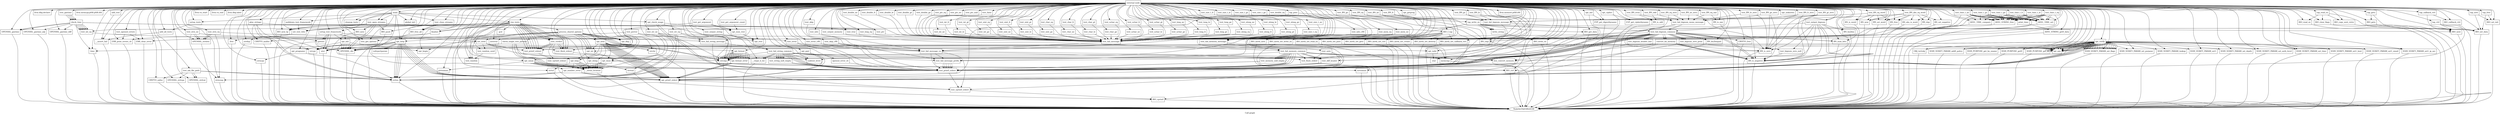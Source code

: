digraph "Call graph" {
	label="Call graph";

	Node0x55bf189ca3b0 [shape=record,label="{external node}"];
	Node0x55bf189ca3b0 -> Node0x55bf1875ae80;
	Node0x55bf189ca3b0 -> Node0x55bf1875afc0;
	Node0x55bf189ca3b0 -> Node0x55bf1875b030;
	Node0x55bf189ca3b0 -> Node0x55bf187b9570;
	Node0x55bf189ca3b0 -> Node0x55bf187b9610;
	Node0x55bf189ca3b0 -> Node0x55bf187b9970;
	Node0x55bf189ca3b0 -> Node0x55bf187b95a0;
	Node0x55bf189ca3b0 -> Node0x55bf187b97c0;
	Node0x55bf189ca3b0 -> Node0x55bf187b9a40;
	Node0x55bf189ca3b0 -> Node0x55bf187b9ab0;
	Node0x55bf189ca3b0 -> Node0x55bf1875af20;
	Node0x55bf189ca3b0 -> Node0x55bf18759890;
	Node0x55bf189ca3b0 -> Node0x55bf18759900;
	Node0x55bf189ca3b0 -> Node0x55bf18759970;
	Node0x55bf189ca3b0 -> Node0x55bf187599a0;
	Node0x55bf189ca3b0 -> Node0x55bf18759d50;
	Node0x55bf189ca3b0 -> Node0x55bf18759dc0;
	Node0x55bf189ca3b0 -> Node0x55bf18759e60;
	Node0x55bf189ca3b0 -> Node0x55bf18759f00;
	Node0x55bf189ca3b0 -> Node0x55bf18759fa0;
	Node0x55bf189ca3b0 -> Node0x55bf187335f0;
	Node0x55bf189ca3b0 -> Node0x55bf18733690;
	Node0x55bf189ca3b0 -> Node0x55bf18733730;
	Node0x55bf189ca3b0 -> Node0x55bf187337a0;
	Node0x55bf189ca3b0 -> Node0x55bf1877d7a0;
	Node0x55bf189ca3b0 -> Node0x55bf18733810;
	Node0x55bf189ca3b0 -> Node0x55bf1877d840;
	Node0x55bf189ca3b0 -> Node0x55bf1877d8b0;
	Node0x55bf189ca3b0 -> Node0x55bf1877d950;
	Node0x55bf189ca3b0 -> Node0x55bf1877da00;
	Node0x55bf189ca3b0 -> Node0x55bf1877db00;
	Node0x55bf189ca3b0 -> Node0x55bf1877db30;
	Node0x55bf189ca3b0 -> Node0x55bf1877dbe0;
	Node0x55bf189ca3b0 -> Node0x55bf1877dd60;
	Node0x55bf189ca3b0 -> Node0x55bf1877e670;
	Node0x55bf189ca3b0 -> Node0x55bf189cab60;
	Node0x55bf189ca3b0 -> Node0x55bf189cac70;
	Node0x55bf189ca3b0 -> Node0x55bf189cad80;
	Node0x55bf189ca3b0 -> Node0x55bf1877e7b0;
	Node0x55bf189ca3b0 -> Node0x55bf189cadb0;
	Node0x55bf189ca3b0 -> Node0x55bf18759bc0;
	Node0x55bf189ca3b0 -> Node0x55bf18733840;
	Node0x55bf189ca3b0 -> Node0x55bf1875a040;
	Node0x55bf189ca3b0 -> Node0x55bf18759ce0;
	Node0x55bf189ca3b0 -> Node0x55bf1877e710;
	Node0x55bf189ca3b0 -> Node0x55bf18759ac0;
	Node0x55bf189ca3b0 -> Node0x55bf189caf90;
	Node0x55bf189ca3b0 -> Node0x55bf189cafc0;
	Node0x55bf189ca3b0 -> Node0x55bf189cb160;
	Node0x55bf189ca3b0 -> Node0x55bf189cb240;
	Node0x55bf189ca3b0 -> Node0x55bf189cb270;
	Node0x55bf189ca3b0 -> Node0x55bf189cb2e0;
	Node0x55bf189ca3b0 -> Node0x55bf189cb390;
	Node0x55bf189ca3b0 -> Node0x55bf189cb430;
	Node0x55bf189ca3b0 -> Node0x55bf189cb5b0;
	Node0x55bf189ca3b0 -> Node0x55bf189cb5e0;
	Node0x55bf189ca3b0 -> Node0x55bf189cb750;
	Node0x55bf189ca3b0 -> Node0x55bf189cb780;
	Node0x55bf189ca3b0 -> Node0x55bf187b9750;
	Node0x55bf189ca3b0 -> Node0x55bf189cb950;
	Node0x55bf189ca3b0 -> Node0x55bf189cb9f0;
	Node0x55bf189ca3b0 -> Node0x55bf189cba90;
	Node0x55bf189ca3b0 -> Node0x55bf189cbb30;
	Node0x55bf189ca3b0 -> Node0x55bf189cbbd0;
	Node0x55bf189ca3b0 -> Node0x55bf189cbc70;
	Node0x55bf189ca3b0 -> Node0x55bf1877de30;
	Node0x55bf189ca3b0 -> Node0x55bf1877ded0;
	Node0x55bf189ca3b0 -> Node0x55bf1877df70;
	Node0x55bf189ca3b0 -> Node0x55bf1877e010;
	Node0x55bf189ca3b0 -> Node0x55bf1877e0b0;
	Node0x55bf189ca3b0 -> Node0x55bf1877e150;
	Node0x55bf189ca3b0 -> Node0x55bf1877e1f0;
	Node0x55bf189ca3b0 -> Node0x55bf1877e290;
	Node0x55bf189ca3b0 -> Node0x55bf1877e330;
	Node0x55bf189ca3b0 -> Node0x55bf1877e3d0;
	Node0x55bf189ca3b0 -> Node0x55bf1877e470;
	Node0x55bf189ca3b0 -> Node0x55bf1877e510;
	Node0x55bf189ca3b0 -> Node0x55bf189cbca0;
	Node0x55bf189ca3b0 -> Node0x55bf189cbd40;
	Node0x55bf189ca3b0 -> Node0x55bf189cbde0;
	Node0x55bf189ca3b0 -> Node0x55bf189cbe80;
	Node0x55bf189ca3b0 -> Node0x55bf189cbf20;
	Node0x55bf189ca3b0 -> Node0x55bf187b98a0;
	Node0x55bf189ca3b0 -> Node0x55bf189cbff0;
	Node0x55bf189ca3b0 -> Node0x55bf189cc090;
	Node0x55bf189ca3b0 -> Node0x55bf189cc130;
	Node0x55bf189ca3b0 -> Node0x55bf189cc1d0;
	Node0x55bf189ca3b0 -> Node0x55bf189cc270;
	Node0x55bf189ca3b0 -> Node0x55bf189cc310;
	Node0x55bf189ca3b0 -> Node0x55bf189cc3b0;
	Node0x55bf189ca3b0 -> Node0x55bf189cc450;
	Node0x55bf189ca3b0 -> Node0x55bf189cc4f0;
	Node0x55bf189ca3b0 -> Node0x55bf189cc590;
	Node0x55bf189ca3b0 -> Node0x55bf189cc630;
	Node0x55bf189ca3b0 -> Node0x55bf189cc6d0;
	Node0x55bf189ca3b0 -> Node0x55bf189cc770;
	Node0x55bf189ca3b0 -> Node0x55bf189cc810;
	Node0x55bf189ca3b0 -> Node0x55bf189cc8b0;
	Node0x55bf189ca3b0 -> Node0x55bf189cc910;
	Node0x55bf189ca3b0 -> Node0x55bf18799330;
	Node0x55bf189ca3b0 -> Node0x55bf187993d0;
	Node0x55bf189ca3b0 -> Node0x55bf18799470;
	Node0x55bf189ca3b0 -> Node0x55bf18799510;
	Node0x55bf189ca3b0 -> Node0x55bf187995b0;
	Node0x55bf189ca3b0 -> Node0x55bf18799650;
	Node0x55bf189ca3b0 -> Node0x55bf187996f0;
	Node0x55bf189ca3b0 -> Node0x55bf18799790;
	Node0x55bf189ca3b0 -> Node0x55bf18799830;
	Node0x55bf189ca3b0 -> Node0x55bf187998d0;
	Node0x55bf189ca3b0 -> Node0x55bf1877d8e0;
	Node0x55bf189ca3b0 -> Node0x55bf187b9830;
	Node0x55bf189ca3b0 -> Node0x55bf187999d0;
	Node0x55bf189ca3b0 -> Node0x55bf18799a70;
	Node0x55bf189ca3b0 -> Node0x55bf18799c30;
	Node0x55bf189ca3b0 -> Node0x55bf18799c60;
	Node0x55bf189ca3b0 -> Node0x55bf18799da0;
	Node0x55bf189ca3b0 -> Node0x55bf18799e40;
	Node0x55bf189ca3b0 -> Node0x55bf18799f70;
	Node0x55bf189ca3b0 -> Node0x55bf18799fa0;
	Node0x55bf189ca3b0 -> Node0x55bf1879a0e0;
	Node0x55bf189ca3b0 -> Node0x55bf1879a1f0;
	Node0x55bf189ca3b0 -> Node0x55bf1879a220;
	Node0x55bf189ca3b0 -> Node0x55bf1879a320;
	Node0x55bf189ca3b0 -> Node0x55bf1879a480;
	Node0x55bf189ca3b0 -> Node0x55bf1879a4f0;
	Node0x55bf189ca3b0 -> Node0x55bf1879a650;
	Node0x55bf189ca3b0 -> Node0x55bf1879a680;
	Node0x55bf189ca3b0 -> Node0x55bf1879a740;
	Node0x55bf189ca3b0 -> Node0x55bf1879a800;
	Node0x55bf189ca3b0 -> Node0x55bf187982b0;
	Node0x55bf189ca3b0 -> Node0x55bf18798430;
	Node0x55bf189ca3b0 -> Node0x55bf18798460;
	Node0x55bf189ca3b0 -> Node0x55bf187984d0;
	Node0x55bf189ca3b0 -> Node0x55bf18798620;
	Node0x55bf189ca3b0 -> Node0x55bf18798690;
	Node0x55bf189ca3b0 -> Node0x55bf187987e0;
	Node0x55bf189ca3b0 -> Node0x55bf18798850;
	Node0x55bf189ca3b0 -> Node0x55bf187989e0;
	Node0x55bf189ca3b0 -> Node0x55bf18798a80;
	Node0x55bf189ca3b0 -> Node0x55bf18798af0;
	Node0x55bf189ca3b0 -> Node0x55bf18798be0;
	Node0x55bf189ca3b0 -> Node0x55bf18798c10;
	Node0x55bf189ca3b0 -> Node0x55bf18798d10;
	Node0x55bf189ca3b0 -> Node0x55bf18798db0;
	Node0x55bf189ca3b0 -> Node0x55bf18798d40;
	Node0x55bf189ca3b0 -> Node0x55bf18798f40;
	Node0x55bf189ca3b0 -> Node0x55bf18799180;
	Node0x55bf189ca3b0 -> Node0x55bf187991f0;
	Node0x55bf189ca3b0 -> Node0x55bf18799220;
	Node0x55bf189ca3b0 -> Node0x55bf18799250;
	Node0x55bf189ca3b0 -> Node0x55bf1879ab20;
	Node0x55bf189ca3b0 -> Node0x55bf1879ab90;
	Node0x55bf189ca3b0 -> Node0x55bf1879abc0;
	Node0x55bf189ca3b0 -> Node0x55bf1879adf0;
	Node0x55bf189ca3b0 -> Node0x55bf1879aec0;
	Node0x55bf189ca3b0 -> Node0x55bf1879afc0;
	Node0x55bf189ca3b0 -> Node0x55bf1879aff0;
	Node0x55bf189ca3b0 -> Node0x55bf1879b170;
	Node0x55bf189ca3b0 -> Node0x55bf1879b2f0;
	Node0x55bf189ca3b0 -> Node0x55bf1879b470;
	Node0x55bf189ca3b0 -> Node0x55bf1879b5f0;
	Node0x55bf189ca3b0 -> Node0x55bf1879b7e0;
	Node0x55bf189ca3b0 -> Node0x55bf1879b850;
	Node0x55bf189ca3b0 -> Node0x55bf18759b30;
	Node0x55bf189ca3b0 -> Node0x55bf18733200;
	Node0x55bf189ca3b0 -> Node0x55bf1879b880;
	Node0x55bf189ca3b0 -> Node0x55bf1879ba50;
	Node0x55bf189ca3b0 -> Node0x55bf1879bac0;
	Node0x55bf189ca3b0 -> Node0x55bf1879bc00;
	Node0x55bf189ca3b0 -> Node0x55bf1879bca0;
	Node0x55bf189ca3b0 -> Node0x55bf1879bd10;
	Node0x55bf189ca3b0 -> Node0x55bf1879be00;
	Node0x55bf189ca3b0 -> Node0x55bf18733430;
	Node0x55bf189ca3b0 -> Node0x55bf1879be30;
	Node0x55bf189ca3b0 -> Node0x55bf1879bef0;
	Node0x55bf189ca3b0 -> Node0x55bf1879c0e0;
	Node0x55bf189ca3b0 -> Node0x55bf1879c190;
	Node0x55bf189ca3b0 -> Node0x55bf1879c1c0;
	Node0x55bf189ca3b0 -> Node0x55bf1874fdf0;
	Node0x55bf189ca3b0 -> Node0x55bf1874fe20;
	Node0x55bf189ca3b0 -> Node0x55bf18750010;
	Node0x55bf189ca3b0 -> Node0x55bf18750040;
	Node0x55bf189ca3b0 -> Node0x55bf18750230;
	Node0x55bf189ca3b0 -> Node0x55bf187333c0;
	Node0x55bf189ca3b0 -> Node0x55bf18750260;
	Node0x55bf189ca3b0 -> Node0x55bf18750420;
	Node0x55bf189ca3b0 -> Node0x55bf18750490;
	Node0x55bf189ca3b0 -> Node0x55bf18750500;
	Node0x55bf189ca3b0 -> Node0x55bf18750570;
	Node0x55bf189ca3b0 -> Node0x55bf187505e0;
	Node0x55bf189ca3b0 -> Node0x55bf18750a20;
	Node0x55bf189ca3b0 -> Node0x55bf18750a90;
	Node0x55bf189ca3b0 -> Node0x55bf18750b00;
	Node0x55bf189ca3b0 -> Node0x55bf18750b70;
	Node0x55bf189ca3b0 -> Node0x55bf18750be0;
	Node0x55bf189ca3b0 -> Node0x55bf18751460;
	Node0x55bf189ca3b0 -> Node0x55bf187514d0;
	Node0x55bf189ca3b0 -> Node0x55bf18751540;
	Node0x55bf189ca3b0 -> Node0x55bf187515b0;
	Node0x55bf189ca3b0 -> Node0x55bf187332a0;
	Node0x55bf189ca3b0 -> Node0x55bf18751920;
	Node0x55bf189ca3b0 -> Node0x55bf187518b0;
	Node0x55bf189ca3b0 -> Node0x55bf18751a00;
	Node0x55bf189ca3b0 -> Node0x55bf18733350;
	Node0x55bf189ca3b0 -> Node0x55bf18751ad0;
	Node0x55bf189ca3b0 -> Node0x55bf189cace0;
	Node0x55bf189ca3b0 -> Node0x55bf189cabd0;
	Node0x55bf189ca3b0 -> Node0x55bf18733230;
	Node0x55bf189ca3b0 -> Node0x55bf1877e6e0;
	Node0x55bf189ca3b0 -> Node0x55bf18751b30;
	Node0x55bf189ca3b0 -> Node0x55bf18751cc0;
	Node0x55bf189ca3b0 -> Node0x55bf18751d30;
	Node0x55bf189ca3b0 -> Node0x55bf189caaf0;
	Node0x55bf189ca3b0 -> Node0x55bf18751e30;
	Node0x55bf189ca3b0 -> Node0x55bf187334d0;
	Node0x55bf189ca3b0 -> Node0x55bf18751ed0;
	Node0x55bf189ca3b0 -> Node0x55bf189cae60;
	Node0x55bf189ca3b0 -> Node0x55bf18759c70;
	Node0x55bf189ca3b0 -> Node0x55bf18751fd0;
	Node0x55bf189ca3b0 -> Node0x55bf18733540;
	Node0x55bf189ca3b0 -> Node0x55bf187520d0;
	Node0x55bf189ca3b0 -> Node0x55bf18799aa0;
	Node0x55bf189ca3b0 -> Node0x55bf18752470;
	Node0x55bf189ca3b0 -> Node0x55bf18752970;
	Node0x55bf189ca3b0 -> Node0x55bf1879a3c0;
	Node0x55bf189ca3b0 -> Node0x55bf18752b00;
	Node0x55bf189ca3b0 -> Node0x55bf18752c70;
	Node0x55bf189ca3b0 -> Node0x55bf18753160;
	Node0x55bf189ca3b0 -> Node0x55bf1879a590;
	Node0x55bf189ca3b0 -> Node0x55bf187533b0;
	Node0x55bf189ca3b0 -> Node0x55bf18753420;
	Node0x55bf189ca3b0 -> Node0x55bf1879a180;
	Node0x55bf189ca3b0 -> Node0x55bf18753690;
	Node0x55bf189ca3b0 -> Node0x55bf1877e780;
	Node0x55bf189ca3b0 -> Node0x55bf18751c10;
	Node0x55bf189ca3b0 -> Node0x55bf18753830;
	Node0x55bf189ca3b0 -> Node0x55bf18753eb0;
	Node0x55bf189ca3b0 -> Node0x55bf187538d0;
	Node0x55bf189ca3b0 -> Node0x55bf18754110;
	Node0x55bf189ca3b0 -> Node0x55bf18753860;
	Node0x55bf189ca3b0 -> Node0x55bf18754300;
	Node0x55bf189ca3b0 -> Node0x55bf187539d0;
	Node0x55bf189ca3b0 -> Node0x55bf187543a0;
	Node0x55bf189ca3b0 -> Node0x55bf18753a40;
	Node0x55bf189ca3b0 -> Node0x55bf18754500;
	Node0x55bf189ca3b0 -> Node0x55bf18753ab0;
	Node0x55bf189ca3b0 -> Node0x55bf18754680;
	Node0x55bf189ca3b0 -> Node0x55bf18753b20;
	Node0x55bf189ca3b0 -> Node0x55bf18754790;
	Node0x55bf189ca3b0 -> Node0x55bf18753b90;
	Node0x55bf189ca3b0 -> Node0x55bf18754880;
	Node0x55bf189ca3b0 -> Node0x55bf18753c00;
	Node0x55bf189ca3b0 -> Node0x55bf18753f20;
	Node0x55bf189ca3b0 -> Node0x55bf18754920;
	Node0x55bf189ca3b0 -> Node0x55bf18753f50;
	Node0x55bf189ca3b0 -> Node0x55bf18754720;
	Node0x55bf189ca3b0 -> Node0x55bf18754440;
	Node0x55bf189ca3b0 -> Node0x55bf187541b0;
	Node0x55bf189ca3b0 -> Node0x55bf18754140;
	Node0x55bf189ca3b0 -> Node0x55bf18754260;
	Node0x55bf189ca3b0 -> Node0x55bf18753fc0;
	Node0x55bf189ca3b0 -> Node0x55bf18754b90;
	Node0x55bf1875afc0 [shape=record,label="{test_gmtime}"];
	Node0x55bf1875afc0 -> Node0x55bf1875aeb0;
	Node0x55bf1875afc0 -> Node0x55bf1875aeb0;
	Node0x55bf1875afc0 -> Node0x55bf1875aeb0;
	Node0x55bf1875afc0 -> Node0x55bf1875aeb0;
	Node0x55bf1875ae80 [shape=record,label="{setup_tests}"];
	Node0x55bf1875ae80 -> Node0x55bf1875af20;
	Node0x55bf1875b030 [shape=record,label="{llvm.dbg.declare}"];
	Node0x55bf1875aeb0 [shape=record,label="{check_time}"];
	Node0x55bf1875aeb0 -> Node0x55bf187b9570;
	Node0x55bf1875aeb0 -> Node0x55bf187b9610;
	Node0x55bf1875aeb0 -> Node0x55bf187b9610;
	Node0x55bf1875aeb0 -> Node0x55bf187b95a0;
	Node0x55bf1875aeb0 -> Node0x55bf187b9750;
	Node0x55bf1875aeb0 -> Node0x55bf187b9750;
	Node0x55bf1875aeb0 -> Node0x55bf187b9750;
	Node0x55bf1875aeb0 -> Node0x55bf187b9750;
	Node0x55bf1875aeb0 -> Node0x55bf187b9750;
	Node0x55bf1875aeb0 -> Node0x55bf187b9750;
	Node0x55bf1875aeb0 -> Node0x55bf187b97c0;
	Node0x55bf1875aeb0 -> Node0x55bf187b9830;
	Node0x55bf1875aeb0 -> Node0x55bf187b98a0;
	Node0x55bf1875a0f0 [shape=record,label="{test_verdict}"];
	Node0x55bf1875a0f0 -> Node0x55bf18759c70;
	Node0x55bf1875a0f0 -> Node0x55bf18733540;
	Node0x55bf1875a0f0 -> Node0x55bf18759bc0;
	Node0x55bf1875a0f0 -> Node0x55bf187334d0;
	Node0x55bf1875a0f0 -> Node0x55bf18759bc0;
	Node0x55bf1875a0f0 -> Node0x55bf18759bc0;
	Node0x55bf1875a0f0 -> Node0x55bf18759c70;
	Node0x55bf18732d10 [shape=record,label="{finalize}"];
	Node0x55bf18732d10 -> Node0x55bf187335f0;
	Node0x55bf18732d10 -> Node0x55bf18733690;
	Node0x55bf18733190 [shape=record,label="{gcd}"];
	Node0x55bf187335f0 [shape=record,label="{ERR_clear_error}"];
	Node0x55bf187335f0 -> Node0x55bf189c8330;
	Node0x55bf18733690 [shape=record,label="{ERR_print_errors_cb}"];
	Node0x55bf18733690 -> Node0x55bf189c8330;
	Node0x55bf18733730 [shape=record,label="{llvm.va_start}"];
	Node0x55bf187337a0 [shape=record,label="{llvm.va_end}"];
	Node0x55bf187334a0 [shape=record,label="{check_single_test_params}"];
	Node0x55bf187334a0 -> Node0x55bf18733810;
	Node0x55bf187334a0 -> Node0x55bf187599a0;
	Node0x55bf187334a0 -> Node0x55bf18733840;
	Node0x55bf187334a0 -> Node0x55bf18733840;
	Node0x55bf187334a0 -> Node0x55bf18733840;
	Node0x55bf1879a220 [shape=record,label="{test_BN_eq}"];
	Node0x55bf1879a220 -> Node0x55bf1879a320;
	Node0x55bf1879a220 -> Node0x55bf1879a3c0;
	Node0x55bf1879a320 [shape=record,label="{BN_cmp}"];
	Node0x55bf1879a320 -> Node0x55bf189c8330;
	Node0x55bf1879a480 [shape=record,label="{test_BN_eq_zero}"];
	Node0x55bf1879a480 -> Node0x55bf1879a4f0;
	Node0x55bf1879a480 -> Node0x55bf1879a590;
	Node0x55bf1879a4f0 [shape=record,label="{BN_is_zero}"];
	Node0x55bf1879a4f0 -> Node0x55bf189c8330;
	Node0x55bf1879a650 [shape=record,label="{test_BN_ne}"];
	Node0x55bf1879a650 -> Node0x55bf1879a320;
	Node0x55bf1879a650 -> Node0x55bf1879a3c0;
	Node0x55bf1879a680 [shape=record,label="{test_BN_ne_zero}"];
	Node0x55bf1879a680 -> Node0x55bf1879a4f0;
	Node0x55bf1879a680 -> Node0x55bf1879a590;
	Node0x55bf1879a740 [shape=record,label="{test_BN_gt}"];
	Node0x55bf1879a740 -> Node0x55bf1879a320;
	Node0x55bf1879a740 -> Node0x55bf1879a3c0;
	Node0x55bf1879a800 [shape=record,label="{test_BN_gt_zero}"];
	Node0x55bf1879a800 -> Node0x55bf187982b0;
	Node0x55bf1879a800 -> Node0x55bf1879a4f0;
	Node0x55bf1879a800 -> Node0x55bf1879a590;
	Node0x55bf187982b0 [shape=record,label="{BN_is_negative}"];
	Node0x55bf187982b0 -> Node0x55bf189c8330;
	Node0x55bf187543a0 [shape=record,label="{tap_gets}"];
	Node0x55bf187543a0 -> Node0x55bf18753f20;
	Node0x55bf187543a0 -> Node0x55bf18754440;
	Node0x55bf18753a40 [shape=record,label="{BIO_meth_set_gets}"];
	Node0x55bf18753a40 -> Node0x55bf189c8330;
	Node0x55bf18754500 [shape=record,label="{tap_ctrl}"];
	Node0x55bf18754500 -> Node0x55bf18753f20;
	Node0x55bf18754500 -> Node0x55bf18753f50;
	Node0x55bf18754500 -> Node0x55bf18751fd0;
	Node0x55bf18753ab0 [shape=record,label="{BIO_meth_set_ctrl}"];
	Node0x55bf18753ab0 -> Node0x55bf189c8330;
	Node0x55bf18754680 [shape=record,label="{tap_new}"];
	Node0x55bf18754680 -> Node0x55bf18753f50;
	Node0x55bf18754680 -> Node0x55bf18754720;
	Node0x55bf18753b20 [shape=record,label="{BIO_meth_set_create}"];
	Node0x55bf18753b20 -> Node0x55bf189c8330;
	Node0x55bf18754790 [shape=record,label="{tap_free}"];
	Node0x55bf18754790 -> Node0x55bf18753f50;
	Node0x55bf18754790 -> Node0x55bf18754720;
	Node0x55bf18753b90 [shape=record,label="{BIO_meth_set_destroy}"];
	Node0x55bf18753b90 -> Node0x55bf189c8330;
	Node0x55bf18754880 [shape=record,label="{tap_callback_ctrl}"];
	Node0x55bf18754880 -> Node0x55bf18753f20;
	Node0x55bf18754880 -> Node0x55bf18754920;
	Node0x55bf18753c00 [shape=record,label="{BIO_meth_set_callback_ctrl}"];
	Node0x55bf18753c00 -> Node0x55bf189c8330;
	Node0x55bf18753f20 [shape=record,label="{BIO_next}"];
	Node0x55bf18753f20 -> Node0x55bf189c8330;
	Node0x55bf18754920 [shape=record,label="{BIO_callback_ctrl}"];
	Node0x55bf18754920 -> Node0x55bf189c8330;
	Node0x55bf18753f50 [shape=record,label="{BIO_set_data}"];
	Node0x55bf18753f50 -> Node0x55bf189c8330;
	Node0x55bf18754720 [shape=record,label="{BIO_set_init}"];
	Node0x55bf18754720 -> Node0x55bf189c8330;
	Node0x55bf18754440 [shape=record,label="{BIO_gets}"];
	Node0x55bf18754440 -> Node0x55bf189c8330;
	Node0x55bf187541b0 [shape=record,label="{BIO_read_ex}"];
	Node0x55bf187541b0 -> Node0x55bf189c8330;
	Node0x55bf18754140 [shape=record,label="{BIO_clear_flags}"];
	Node0x55bf18754140 -> Node0x55bf189c8330;
	Node0x55bf187b9570 [shape=record,label="{time}"];
	Node0x55bf187b9570 -> Node0x55bf189c8330;
	Node0x55bf187b9610 [shape=record,label="{OPENSSL_gmtime}"];
	Node0x55bf187b9610 -> Node0x55bf189c8330;
	Node0x55bf187b9970 [shape=record,label="{llvm.memcpy.p0i8.p0i8.i64}"];
	Node0x55bf187b95a0 [shape=record,label="{OPENSSL_gmtime_adj}"];
	Node0x55bf187b95a0 -> Node0x55bf189c8330;
	Node0x55bf187b97c0 [shape=record,label="{OPENSSL_gmtime_diff}"];
	Node0x55bf187b97c0 -> Node0x55bf189c8330;
	Node0x55bf187b9a40 [shape=record,label="{add_test}"];
	Node0x55bf187b9a40 -> Node0x55bf187b9ab0;
	Node0x55bf187b9ab0 [shape=record,label="{__assert_fail}"];
	Node0x55bf187b9ab0 -> Node0x55bf189c8330;
	Node0x55bf1875af20 [shape=record,label="{add_all_tests}"];
	Node0x55bf1875af20 -> Node0x55bf187b9ab0;
	Node0x55bf18759890 [shape=record,label="{subtest_level}"];
	Node0x55bf18759900 [shape=record,label="{setup_test_framework}"];
	Node0x55bf18759900 -> Node0x55bf18759970;
	Node0x55bf18759900 -> Node0x55bf18759970;
	Node0x55bf18759900 -> Node0x55bf187599a0;
	Node0x55bf18759900 -> Node0x55bf187599a0;
	Node0x55bf18759900 -> Node0x55bf18759a50;
	Node0x55bf18759900 -> Node0x55bf18759ac0;
	Node0x55bf18759900 -> Node0x55bf18759b30;
	Node0x55bf18759970 [shape=record,label="{getenv}"];
	Node0x55bf18759970 -> Node0x55bf189c8330;
	Node0x55bf187599a0 [shape=record,label="{atoi}"];
	Node0x55bf187599a0 -> Node0x55bf189c8330;
	Node0x55bf18759a50 [shape=record,label="{set_seed}"];
	Node0x55bf18759a50 -> Node0x55bf187b9570;
	Node0x55bf18759a50 -> Node0x55bf18759890;
	Node0x55bf18759a50 -> Node0x55bf18759bc0;
	Node0x55bf18759a50 -> Node0x55bf18759c70;
	Node0x55bf18759a50 -> Node0x55bf18759ce0;
	Node0x55bf18759d50 [shape=record,label="{pulldown_test_framework}"];
	Node0x55bf18759d50 -> Node0x55bf18759dc0;
	Node0x55bf1877d8b0 [shape=record,label="{strlen}"];
	Node0x55bf1877d8b0 -> Node0x55bf189c8330;
	Node0x55bf18759dc0 [shape=record,label="{set_test_title}"];
	Node0x55bf18759dc0 -> Node0x55bf18759e60;
	Node0x55bf18759dc0 -> Node0x55bf18759f00;
	Node0x55bf18759e60 [shape=record,label="{free}"];
	Node0x55bf18759e60 -> Node0x55bf189c8330;
	Node0x55bf18759f00 [shape=record,label="{strdup}"];
	Node0x55bf18759f00 -> Node0x55bf189c8330;
	Node0x55bf18759fa0 [shape=record,label="{run_tests}"];
	Node0x55bf18759fa0 -> Node0x55bf1875a010;
	Node0x55bf18759fa0 -> Node0x55bf18759bc0;
	Node0x55bf18759fa0 -> Node0x55bf18759bc0;
	Node0x55bf18759fa0 -> Node0x55bf18759bc0;
	Node0x55bf18759fa0 -> Node0x55bf18759c70;
	Node0x55bf18759fa0 -> Node0x55bf1875a040;
	Node0x55bf18759fa0 -> Node0x55bf18759bc0;
	Node0x55bf18759fa0 -> Node0x55bf18759bc0;
	Node0x55bf18759fa0 -> Node0x55bf18759c70;
	Node0x55bf18759fa0 -> Node0x55bf18759dc0;
	Node0x55bf18759fa0 -> Node0x55bf189c8330;
	Node0x55bf18759fa0 -> Node0x55bf1875a0f0;
	Node0x55bf18759fa0 -> Node0x55bf18732d10;
	Node0x55bf18759fa0 -> Node0x55bf18759bc0;
	Node0x55bf18759fa0 -> Node0x55bf18759bc0;
	Node0x55bf18759fa0 -> Node0x55bf18759c70;
	Node0x55bf18759fa0 -> Node0x55bf1875a040;
	Node0x55bf18759fa0 -> Node0x55bf18733190;
	Node0x55bf18759fa0 -> Node0x55bf18759dc0;
	Node0x55bf18759fa0 -> Node0x55bf189c8330;
	Node0x55bf18759fa0 -> Node0x55bf18732d10;
	Node0x55bf18759fa0 -> Node0x55bf1875a0f0;
	Node0x55bf18759fa0 -> Node0x55bf1875a0f0;
	Node0x55bf18759fa0 -> Node0x55bf1875a0f0;
	Node0x55bf1875a010 [shape=record,label="{process_shared_options}"];
	Node0x55bf1875a010 -> Node0x55bf18733200;
	Node0x55bf1875a010 -> Node0x55bf187332a0;
	Node0x55bf1875a010 -> Node0x55bf18759ac0;
	Node0x55bf1875a010 -> Node0x55bf18733230;
	Node0x55bf1875a010 -> Node0x55bf18733350;
	Node0x55bf1875a010 -> Node0x55bf187333c0;
	Node0x55bf1875a010 -> Node0x55bf18733350;
	Node0x55bf1875a010 -> Node0x55bf187333c0;
	Node0x55bf1875a010 -> Node0x55bf18733430;
	Node0x55bf1875a010 -> Node0x55bf187333c0;
	Node0x55bf1875a010 -> Node0x55bf18733430;
	Node0x55bf1875a010 -> Node0x55bf187333c0;
	Node0x55bf1875a010 -> Node0x55bf18733430;
	Node0x55bf1875a010 -> Node0x55bf18759a50;
	Node0x55bf1875a010 -> Node0x55bf187334a0;
	Node0x55bf187999d0 [shape=record,label="{test_false}"];
	Node0x55bf187999d0 -> Node0x55bf189cb7f0;
	Node0x55bf18799a70 [shape=record,label="{test_str_eq}"];
	Node0x55bf18799a70 -> Node0x55bf18733810;
	Node0x55bf18799a70 -> Node0x55bf1877d8b0;
	Node0x55bf18799a70 -> Node0x55bf1877d8b0;
	Node0x55bf18799a70 -> Node0x55bf18799aa0;
	Node0x55bf18798430 [shape=record,label="{test_BN_ge}"];
	Node0x55bf18798430 -> Node0x55bf1879a320;
	Node0x55bf18798430 -> Node0x55bf1879a3c0;
	Node0x55bf18798460 [shape=record,label="{test_BN_ge_zero}"];
	Node0x55bf18798460 -> Node0x55bf187982b0;
	Node0x55bf18798460 -> Node0x55bf1879a4f0;
	Node0x55bf18798460 -> Node0x55bf1879a590;
	Node0x55bf187984d0 [shape=record,label="{test_BN_lt}"];
	Node0x55bf187984d0 -> Node0x55bf1879a320;
	Node0x55bf187984d0 -> Node0x55bf1879a3c0;
	Node0x55bf18798620 [shape=record,label="{test_BN_lt_zero}"];
	Node0x55bf18798620 -> Node0x55bf187982b0;
	Node0x55bf18798620 -> Node0x55bf1879a4f0;
	Node0x55bf18798620 -> Node0x55bf1879a590;
	Node0x55bf18798690 [shape=record,label="{test_BN_le}"];
	Node0x55bf18798690 -> Node0x55bf1879a320;
	Node0x55bf18798690 -> Node0x55bf1879a3c0;
	Node0x55bf187987e0 [shape=record,label="{test_BN_le_zero}"];
	Node0x55bf187987e0 -> Node0x55bf187982b0;
	Node0x55bf187987e0 -> Node0x55bf1879a4f0;
	Node0x55bf187987e0 -> Node0x55bf1879a590;
	Node0x55bf18798850 [shape=record,label="{test_BN_eq_one}"];
	Node0x55bf18798850 -> Node0x55bf187989e0;
	Node0x55bf18798850 -> Node0x55bf1879a590;
	Node0x55bf187989e0 [shape=record,label="{BN_is_one}"];
	Node0x55bf187989e0 -> Node0x55bf189c8330;
	Node0x55bf18798a80 [shape=record,label="{test_BN_odd}"];
	Node0x55bf18798a80 -> Node0x55bf18798af0;
	Node0x55bf18798a80 -> Node0x55bf1879a590;
	Node0x55bf18798af0 [shape=record,label="{BN_is_odd}"];
	Node0x55bf18798af0 -> Node0x55bf189c8330;
	Node0x55bf18798be0 [shape=record,label="{test_BN_even}"];
	Node0x55bf18798be0 -> Node0x55bf18798af0;
	Node0x55bf18798be0 -> Node0x55bf1879a590;
	Node0x55bf18798c10 [shape=record,label="{test_BN_eq_word}"];
	Node0x55bf18798c10 -> Node0x55bf18798d10;
	Node0x55bf18798c10 -> Node0x55bf18798db0;
	Node0x55bf18798c10 -> Node0x55bf18798d40;
	Node0x55bf18798c10 -> Node0x55bf1879a3c0;
	Node0x55bf18798c10 -> Node0x55bf18798f40;
	Node0x55bf18798d10 [shape=record,label="{BN_is_word}"];
	Node0x55bf18798d10 -> Node0x55bf189c8330;
	Node0x55bf18798db0 [shape=record,label="{BN_new}"];
	Node0x55bf18798db0 -> Node0x55bf189c8330;
	Node0x55bf18798d40 [shape=record,label="{BN_set_word}"];
	Node0x55bf18798d40 -> Node0x55bf189c8330;
	Node0x55bf1879a590 [shape=record,label="{test_fail_bignum_mono_message}"];
	Node0x55bf1879a590 -> Node0x55bf18752a10;
	Node0x55bf1879a590 -> Node0x55bf18733840;
	Node0x55bf187533b0 [shape=record,label="{test_output_bignum}"];
	Node0x55bf187533b0 -> Node0x55bf1879a4f0;
	Node0x55bf187533b0 -> Node0x55bf18753230;
	Node0x55bf187533b0 -> Node0x55bf18733840;
	Node0x55bf187533b0 -> Node0x55bf18752b00;
	Node0x55bf187533b0 -> Node0x55bf18753420;
	Node0x55bf187533b0 -> Node0x55bf18753300;
	Node0x55bf187533b0 -> Node0x55bf187982b0;
	Node0x55bf187533b0 -> Node0x55bf18733840;
	Node0x55bf187533b0 -> Node0x55bf18752a10;
	Node0x55bf18753420 [shape=record,label="{BN_bn2bin}"];
	Node0x55bf18753420 -> Node0x55bf189c8330;
	Node0x55bf1879a180 [shape=record,label="{test_fail_memory_message}"];
	Node0x55bf1879a180 -> Node0x55bf18753660;
	Node0x55bf1879a180 -> Node0x55bf18733840;
	Node0x55bf18753660 [shape=record,label="{test_fail_memory_common}"];
	Node0x55bf18753660 -> Node0x55bf189caf90;
	Node0x55bf18753660 -> Node0x55bf18753700;
	Node0x55bf18753660 -> Node0x55bf187522f0;
	Node0x55bf18753660 -> Node0x55bf18753700;
	Node0x55bf18753660 -> Node0x55bf18753700;
	Node0x55bf18753660 -> Node0x55bf1879a0e0;
	Node0x55bf18753660 -> Node0x55bf187522f0;
	Node0x55bf18753660 -> Node0x55bf18753300;
	Node0x55bf18753660 -> Node0x55bf18753300;
	Node0x55bf18753660 -> Node0x55bf18733840;
	Node0x55bf18753660 -> Node0x55bf18753700;
	Node0x55bf18753660 -> Node0x55bf18733840;
	Node0x55bf18753660 -> Node0x55bf18753700;
	Node0x55bf18753660 -> Node0x55bf18733840;
	Node0x55bf18753660 -> Node0x55bf18733840;
	Node0x55bf18753660 -> Node0x55bf18733540;
	Node0x55bf18753700 [shape=record,label="{test_memory_null_empty}"];
	Node0x55bf18753700 -> Node0x55bf18733840;
	Node0x55bf18753700 -> Node0x55bf18733840;
	Node0x55bf18753690 [shape=record,label="{test_output_memory}"];
	Node0x55bf18753690 -> Node0x55bf18753660;
	Node0x55bf1877e780 [shape=record,label="{global_init}"];
	Node0x55bf18751c10 [shape=record,label="{BIO_f_tap}"];
	Node0x55bf18751c10 -> Node0x55bf18753830;
	Node0x55bf18751c10 -> Node0x55bf187538d0;
	Node0x55bf18751c10 -> Node0x55bf18753860;
	Node0x55bf18751c10 -> Node0x55bf187539d0;
	Node0x55bf18751c10 -> Node0x55bf18753a40;
	Node0x55bf18751c10 -> Node0x55bf18753ab0;
	Node0x55bf18751c10 -> Node0x55bf18753b20;
	Node0x55bf18751c10 -> Node0x55bf18753b90;
	Node0x55bf18751c10 -> Node0x55bf18753c00;
	Node0x55bf18753830 [shape=record,label="{BIO_meth_new}"];
	Node0x55bf18753830 -> Node0x55bf189c8330;
	Node0x55bf18753eb0 [shape=record,label="{tap_write_ex}"];
	Node0x55bf18753eb0 -> Node0x55bf18753f20;
	Node0x55bf18753eb0 -> Node0x55bf18753fc0;
	Node0x55bf18753eb0 -> Node0x55bf18753f50;
	Node0x55bf18753eb0 -> Node0x55bf18759890;
	Node0x55bf18753eb0 -> Node0x55bf18754070;
	Node0x55bf18753eb0 -> Node0x55bf18754070;
	Node0x55bf18753eb0 -> Node0x55bf18754070;
	Node0x55bf18753eb0 -> Node0x55bf18753f50;
	Node0x55bf187538d0 [shape=record,label="{BIO_meth_set_write_ex}"];
	Node0x55bf187538d0 -> Node0x55bf189c8330;
	Node0x55bf18754110 [shape=record,label="{tap_read_ex}"];
	Node0x55bf18754110 -> Node0x55bf18753f20;
	Node0x55bf18754110 -> Node0x55bf187541b0;
	Node0x55bf18754110 -> Node0x55bf18754140;
	Node0x55bf18754110 -> Node0x55bf18754260;
	Node0x55bf18753860 [shape=record,label="{BIO_meth_set_read_ex}"];
	Node0x55bf18753860 -> Node0x55bf189c8330;
	Node0x55bf18754300 [shape=record,label="{tap_puts}"];
	Node0x55bf18754300 -> Node0x55bf1877d8b0;
	Node0x55bf18754300 -> Node0x55bf18753eb0;
	Node0x55bf187539d0 [shape=record,label="{BIO_meth_set_puts}"];
	Node0x55bf187539d0 -> Node0x55bf189c8330;
	Node0x55bf1877d7a0 [shape=record,label="{llvm.dbg.label}"];
	Node0x55bf18733810 [shape=record,label="{strcmp}"];
	Node0x55bf18733810 -> Node0x55bf189c8330;
	Node0x55bf1877d840 [shape=record,label="{glue_strings}"];
	Node0x55bf1877d840 -> Node0x55bf1877d8b0;
	Node0x55bf1877d840 -> Node0x55bf1877d950;
	Node0x55bf1877d840 -> Node0x55bf1877d8e0;
	Node0x55bf1877d840 -> Node0x55bf1877da00;
	Node0x55bf1877d840 -> Node0x55bf1877d8b0;
	Node0x55bf1877d950 [shape=record,label="{CRYPTO_malloc}"];
	Node0x55bf1877d950 -> Node0x55bf189c8330;
	Node0x55bf1877da00 [shape=record,label="{strcpy}"];
	Node0x55bf1877da00 -> Node0x55bf189c8330;
	Node0x55bf1877db00 [shape=record,label="{test_mk_file_path}"];
	Node0x55bf1877db00 -> Node0x55bf1877d8b0;
	Node0x55bf1877db00 -> Node0x55bf1877d8b0;
	Node0x55bf1877db00 -> Node0x55bf1877d8b0;
	Node0x55bf1877db00 -> Node0x55bf1877db30;
	Node0x55bf1877db00 -> Node0x55bf1877dbe0;
	Node0x55bf1877db00 -> Node0x55bf1877dd60;
	Node0x55bf1877db00 -> Node0x55bf1877dd60;
	Node0x55bf1877db30 [shape=record,label="{CRYPTO_zalloc}"];
	Node0x55bf1877db30 -> Node0x55bf189c8330;
	Node0x55bf1877dbe0 [shape=record,label="{OPENSSL_strlcpy}"];
	Node0x55bf1877dbe0 -> Node0x55bf189c8330;
	Node0x55bf1877dd60 [shape=record,label="{OPENSSL_strlcat}"];
	Node0x55bf1877dd60 -> Node0x55bf189c8330;
	Node0x55bf1877e670 [shape=record,label="{main}"];
	Node0x55bf1877e670 -> Node0x55bf1877e6e0;
	Node0x55bf1877e670 -> Node0x55bf1877e780;
	Node0x55bf1877e670 -> Node0x55bf18733840;
	Node0x55bf1877e670 -> Node0x55bf18759900;
	Node0x55bf1877e670 -> Node0x55bf1875ae80;
	Node0x55bf1877e670 -> Node0x55bf18759fa0;
	Node0x55bf1877e670 -> Node0x55bf1877e710;
	Node0x55bf1877e670 -> Node0x55bf1877e7b0;
	Node0x55bf1877e670 -> Node0x55bf18759ac0;
	Node0x55bf1877e670 -> Node0x55bf18733230;
	Node0x55bf1877e670 -> Node0x55bf18759d50;
	Node0x55bf1877e670 -> Node0x55bf189caaf0;
	Node0x55bf189cab60 [shape=record,label="{test_get_argument_count}"];
	Node0x55bf189cab60 -> Node0x55bf189cabd0;
	Node0x55bf189cac70 [shape=record,label="{test_get_argument}"];
	Node0x55bf189cac70 -> Node0x55bf189cace0;
	Node0x55bf189cac70 -> Node0x55bf189cad80;
	Node0x55bf189cac70 -> Node0x55bf189cabd0;
	Node0x55bf189cad80 [shape=record,label="{OPENSSL_die}"];
	Node0x55bf189cad80 -> Node0x55bf189c8330;
	Node0x55bf1877e7b0 [shape=record,label="{opt_check_usage}"];
	Node0x55bf1877e7b0 -> Node0x55bf189cace0;
	Node0x55bf1877e7b0 -> Node0x55bf189cabd0;
	Node0x55bf1877e7b0 -> Node0x55bf18733840;
	Node0x55bf1877e7b0 -> Node0x55bf18733840;
	Node0x55bf189cadb0 [shape=record,label="{opt_printf_stderr}"];
	Node0x55bf189cadb0 -> Node0x55bf189cae60;
	Node0x55bf18759bc0 [shape=record,label="{test_printf_stdout}"];
	Node0x55bf18759bc0 -> Node0x55bf187334d0;
	Node0x55bf189cc270 [shape=record,label="{test_long_ge}"];
	Node0x55bf189cc270 -> Node0x55bf189cb7f0;
	Node0x55bf189cc310 [shape=record,label="{test_ulong_eq}"];
	Node0x55bf189cc310 -> Node0x55bf189cb7f0;
	Node0x55bf189cc3b0 [shape=record,label="{test_ulong_ne}"];
	Node0x55bf189cc3b0 -> Node0x55bf189cb7f0;
	Node0x55bf189cc450 [shape=record,label="{test_ulong_lt}"];
	Node0x55bf189cc450 -> Node0x55bf189cb7f0;
	Node0x55bf189cc4f0 [shape=record,label="{test_ulong_le}"];
	Node0x55bf189cc4f0 -> Node0x55bf189cb7f0;
	Node0x55bf189cc590 [shape=record,label="{test_ulong_gt}"];
	Node0x55bf189cc590 -> Node0x55bf189cb7f0;
	Node0x55bf189cc630 [shape=record,label="{test_ulong_ge}"];
	Node0x55bf189cc630 -> Node0x55bf189cb7f0;
	Node0x55bf189cc6d0 [shape=record,label="{test_size_t_eq}"];
	Node0x55bf189cc6d0 -> Node0x55bf189cb7f0;
	Node0x55bf18733840 [shape=record,label="{test_printf_stderr}"];
	Node0x55bf18733840 -> Node0x55bf189cae60;
	Node0x55bf1875a040 [shape=record,label="{test_random}"];
	Node0x55bf18759ce0 [shape=record,label="{test_random_seed}"];
	Node0x55bf18759ce0 -> Node0x55bf1875a040;
	Node0x55bf1877e710 [shape=record,label="{cleanup_tests}"];
	Node0x55bf18759ac0 [shape=record,label="{test_get_options}"];
	Node0x55bf189caf90 [shape=record,label="{test_fail_message_prefix}"];
	Node0x55bf189caf90 -> Node0x55bf18733840;
	Node0x55bf189caf90 -> Node0x55bf18733840;
	Node0x55bf189caf90 -> Node0x55bf18733840;
	Node0x55bf189caf90 -> Node0x55bf18733840;
	Node0x55bf189caf90 -> Node0x55bf18733840;
	Node0x55bf189caf90 -> Node0x55bf18733840;
	Node0x55bf189cafc0 [shape=record,label="{test_info_c90}"];
	Node0x55bf189cafc0 -> Node0x55bf189cb100;
	Node0x55bf189cb100 [shape=record,label="{test_fail_message_va}"];
	Node0x55bf189cb100 -> Node0x55bf189caf90;
	Node0x55bf189cb100 -> Node0x55bf189cae60;
	Node0x55bf189cb100 -> Node0x55bf18733840;
	Node0x55bf189cb100 -> Node0x55bf18733540;
	Node0x55bf189cb160 [shape=record,label="{test_info}"];
	Node0x55bf189cb160 -> Node0x55bf189cb100;
	Node0x55bf189cb240 [shape=record,label="{test_error_c90}"];
	Node0x55bf189cb240 -> Node0x55bf189cb100;
	Node0x55bf189cb240 -> Node0x55bf18733840;
	Node0x55bf189cb270 [shape=record,label="{test_error}"];
	Node0x55bf189cb270 -> Node0x55bf189cb100;
	Node0x55bf189cb270 -> Node0x55bf18733840;
	Node0x55bf189cb2e0 [shape=record,label="{test_perror}"];
	Node0x55bf189cb2e0 -> Node0x55bf189cb390;
	Node0x55bf189cb2e0 -> Node0x55bf189cb430;
	Node0x55bf189cb2e0 -> Node0x55bf189cb270;
	Node0x55bf189cb390 [shape=record,label="{__errno_location}"];
	Node0x55bf189cb390 -> Node0x55bf189c8330;
	Node0x55bf189cb430 [shape=record,label="{strerror}"];
	Node0x55bf189cb430 -> Node0x55bf189c8330;
	Node0x55bf189cb5b0 [shape=record,label="{test_note}"];
	Node0x55bf189cb5b0 -> Node0x55bf189cae60;
	Node0x55bf189cb5b0 -> Node0x55bf18733840;
	Node0x55bf189cb5b0 -> Node0x55bf18733540;
	Node0x55bf189cb5e0 [shape=record,label="{test_skip}"];
	Node0x55bf189cb5e0 -> Node0x55bf189cb100;
	Node0x55bf189cb750 [shape=record,label="{test_skip_c90}"];
	Node0x55bf189cb750 -> Node0x55bf189cb100;
	Node0x55bf189cb750 -> Node0x55bf18733840;
	Node0x55bf189cb780 [shape=record,label="{test_openssl_errors}"];
	Node0x55bf189cb780 -> Node0x55bf18733690;
	Node0x55bf189cb780 -> Node0x55bf187335f0;
	Node0x55bf187b9750 [shape=record,label="{test_int_eq}"];
	Node0x55bf187b9750 -> Node0x55bf189cb7f0;
	Node0x55bf189cb7f0 [shape=record,label="{test_fail_message}"];
	Node0x55bf189cb7f0 -> Node0x55bf189cb100;
	Node0x55bf189cb950 [shape=record,label="{test_int_ne}"];
	Node0x55bf189cb950 -> Node0x55bf189cb7f0;
	Node0x55bf189cb9f0 [shape=record,label="{test_int_lt}"];
	Node0x55bf189cb9f0 -> Node0x55bf189cb7f0;
	Node0x55bf189cba90 [shape=record,label="{test_int_le}"];
	Node0x55bf189cba90 -> Node0x55bf189cb7f0;
	Node0x55bf189cbb30 [shape=record,label="{test_int_gt}"];
	Node0x55bf189cbb30 -> Node0x55bf189cb7f0;
	Node0x55bf189cbbd0 [shape=record,label="{test_int_ge}"];
	Node0x55bf189cbbd0 -> Node0x55bf189cb7f0;
	Node0x55bf189cbc70 [shape=record,label="{test_uint_eq}"];
	Node0x55bf189cbc70 -> Node0x55bf189cb7f0;
	Node0x55bf18799c30 [shape=record,label="{test_str_ne}"];
	Node0x55bf18799c30 -> Node0x55bf18733810;
	Node0x55bf18799c30 -> Node0x55bf1877d8b0;
	Node0x55bf18799c30 -> Node0x55bf1877d8b0;
	Node0x55bf18799c30 -> Node0x55bf18799aa0;
	Node0x55bf18799c60 [shape=record,label="{test_strn_eq}"];
	Node0x55bf18799c60 -> Node0x55bf18799da0;
	Node0x55bf18799c60 -> Node0x55bf18799e40;
	Node0x55bf18799c60 -> Node0x55bf18799e40;
	Node0x55bf18799c60 -> Node0x55bf18799aa0;
	Node0x55bf18799da0 [shape=record,label="{strncmp}"];
	Node0x55bf18799da0 -> Node0x55bf189c8330;
	Node0x55bf18799e40 [shape=record,label="{OPENSSL_strnlen}"];
	Node0x55bf18799e40 -> Node0x55bf189c8330;
	Node0x55bf18799f70 [shape=record,label="{test_strn_ne}"];
	Node0x55bf18799f70 -> Node0x55bf18799da0;
	Node0x55bf18799f70 -> Node0x55bf18799e40;
	Node0x55bf18799f70 -> Node0x55bf18799e40;
	Node0x55bf18799f70 -> Node0x55bf18799aa0;
	Node0x55bf18799fa0 [shape=record,label="{test_mem_eq}"];
	Node0x55bf18799fa0 -> Node0x55bf1879a0e0;
	Node0x55bf18799fa0 -> Node0x55bf1879a180;
	Node0x55bf1879a0e0 [shape=record,label="{memcmp}"];
	Node0x55bf1879a0e0 -> Node0x55bf189c8330;
	Node0x55bf1879a1f0 [shape=record,label="{test_mem_ne}"];
	Node0x55bf1879a1f0 -> Node0x55bf1879a0e0;
	Node0x55bf1879a1f0 -> Node0x55bf1879a180;
	Node0x55bf1877de30 [shape=record,label="{test_uint_ne}"];
	Node0x55bf1877de30 -> Node0x55bf189cb7f0;
	Node0x55bf1877ded0 [shape=record,label="{test_uint_lt}"];
	Node0x55bf1877ded0 -> Node0x55bf189cb7f0;
	Node0x55bf1877df70 [shape=record,label="{test_uint_le}"];
	Node0x55bf1877df70 -> Node0x55bf189cb7f0;
	Node0x55bf1877e010 [shape=record,label="{test_uint_gt}"];
	Node0x55bf1877e010 -> Node0x55bf189cb7f0;
	Node0x55bf1877e0b0 [shape=record,label="{test_uint_ge}"];
	Node0x55bf1877e0b0 -> Node0x55bf189cb7f0;
	Node0x55bf1877e150 [shape=record,label="{test_char_eq}"];
	Node0x55bf1877e150 -> Node0x55bf189cb7f0;
	Node0x55bf1877e1f0 [shape=record,label="{test_char_ne}"];
	Node0x55bf1877e1f0 -> Node0x55bf189cb7f0;
	Node0x55bf1877e290 [shape=record,label="{test_char_lt}"];
	Node0x55bf1877e290 -> Node0x55bf189cb7f0;
	Node0x55bf1877e330 [shape=record,label="{test_char_le}"];
	Node0x55bf1877e330 -> Node0x55bf189cb7f0;
	Node0x55bf1877e3d0 [shape=record,label="{test_char_gt}"];
	Node0x55bf1877e3d0 -> Node0x55bf189cb7f0;
	Node0x55bf1877e470 [shape=record,label="{test_char_ge}"];
	Node0x55bf1877e470 -> Node0x55bf189cb7f0;
	Node0x55bf1877e510 [shape=record,label="{test_uchar_eq}"];
	Node0x55bf1877e510 -> Node0x55bf189cb7f0;
	Node0x55bf189cbca0 [shape=record,label="{test_uchar_ne}"];
	Node0x55bf189cbca0 -> Node0x55bf189cb7f0;
	Node0x55bf189cbd40 [shape=record,label="{test_uchar_lt}"];
	Node0x55bf189cbd40 -> Node0x55bf189cb7f0;
	Node0x55bf189cbde0 [shape=record,label="{test_uchar_le}"];
	Node0x55bf189cbde0 -> Node0x55bf189cb7f0;
	Node0x55bf189cbe80 [shape=record,label="{test_uchar_gt}"];
	Node0x55bf189cbe80 -> Node0x55bf189cb7f0;
	Node0x55bf189cbf20 [shape=record,label="{test_uchar_ge}"];
	Node0x55bf189cbf20 -> Node0x55bf189cb7f0;
	Node0x55bf187b98a0 [shape=record,label="{test_long_eq}"];
	Node0x55bf187b98a0 -> Node0x55bf189cb7f0;
	Node0x55bf189cbff0 [shape=record,label="{test_long_ne}"];
	Node0x55bf189cbff0 -> Node0x55bf189cb7f0;
	Node0x55bf189cc090 [shape=record,label="{test_long_lt}"];
	Node0x55bf189cc090 -> Node0x55bf189cb7f0;
	Node0x55bf189cc130 [shape=record,label="{test_long_le}"];
	Node0x55bf189cc130 -> Node0x55bf189cb7f0;
	Node0x55bf189cc1d0 [shape=record,label="{test_long_gt}"];
	Node0x55bf189cc1d0 -> Node0x55bf189cb7f0;
	Node0x55bf18750040 [shape=record,label="{strtoul}"];
	Node0x55bf18750040 -> Node0x55bf189c8330;
	Node0x55bf18750230 [shape=record,label="{opt_verify}"];
	Node0x55bf18750230 -> Node0x55bf189cad80;
	Node0x55bf18750230 -> Node0x55bf189cad80;
	Node0x55bf18750230 -> Node0x55bf189cad80;
	Node0x55bf18750230 -> Node0x55bf187333c0;
	Node0x55bf18750230 -> Node0x55bf18750260;
	Node0x55bf18750230 -> Node0x55bf187333c0;
	Node0x55bf18750230 -> Node0x55bf189cadb0;
	Node0x55bf18750230 -> Node0x55bf18750420;
	Node0x55bf18750230 -> Node0x55bf187333c0;
	Node0x55bf18750230 -> Node0x55bf18750490;
	Node0x55bf18750230 -> Node0x55bf187333c0;
	Node0x55bf18750230 -> Node0x55bf189cadb0;
	Node0x55bf18750230 -> Node0x55bf18750500;
	Node0x55bf18750230 -> Node0x55bf18750570;
	Node0x55bf18750230 -> Node0x55bf187505e0;
	Node0x55bf18750230 -> Node0x55bf187333c0;
	Node0x55bf18750230 -> Node0x55bf189cadb0;
	Node0x55bf18750230 -> Node0x55bf187333c0;
	Node0x55bf18750230 -> Node0x55bf18750a20;
	Node0x55bf18750230 -> Node0x55bf187333c0;
	Node0x55bf18750230 -> Node0x55bf189cadb0;
	Node0x55bf18750230 -> Node0x55bf18750a90;
	Node0x55bf18750230 -> Node0x55bf187333c0;
	Node0x55bf18750230 -> Node0x55bf187599a0;
	Node0x55bf18750230 -> Node0x55bf18750b00;
	Node0x55bf18750230 -> Node0x55bf187333c0;
	Node0x55bf18750230 -> Node0x55bf187599a0;
	Node0x55bf18750230 -> Node0x55bf18750b70;
	Node0x55bf18750230 -> Node0x55bf187333c0;
	Node0x55bf18750230 -> Node0x55bf1879c190;
	Node0x55bf18750230 -> Node0x55bf187333c0;
	Node0x55bf18750230 -> Node0x55bf189cadb0;
	Node0x55bf18750230 -> Node0x55bf18750be0;
	Node0x55bf18750230 -> Node0x55bf187333c0;
	Node0x55bf18750230 -> Node0x55bf18751460;
	Node0x55bf18750230 -> Node0x55bf187333c0;
	Node0x55bf18750230 -> Node0x55bf187514d0;
	Node0x55bf18750230 -> Node0x55bf187333c0;
	Node0x55bf18750230 -> Node0x55bf18751540;
	Node0x55bf18750230 -> Node0x55bf187515b0;
	Node0x55bf18750230 -> Node0x55bf187515b0;
	Node0x55bf18750230 -> Node0x55bf187515b0;
	Node0x55bf18750230 -> Node0x55bf187515b0;
	Node0x55bf18750230 -> Node0x55bf187515b0;
	Node0x55bf18750230 -> Node0x55bf187515b0;
	Node0x55bf18750230 -> Node0x55bf187515b0;
	Node0x55bf18750230 -> Node0x55bf187515b0;
	Node0x55bf18750230 -> Node0x55bf187515b0;
	Node0x55bf18750230 -> Node0x55bf187515b0;
	Node0x55bf18750230 -> Node0x55bf187515b0;
	Node0x55bf18750230 -> Node0x55bf187515b0;
	Node0x55bf18750230 -> Node0x55bf187515b0;
	Node0x55bf18750230 -> Node0x55bf187515b0;
	Node0x55bf18750230 -> Node0x55bf187515b0;
	Node0x55bf18750230 -> Node0x55bf187515b0;
	Node0x55bf18750230 -> Node0x55bf187515b0;
	Node0x55bf18750230 -> Node0x55bf187515b0;
	Node0x55bf18750230 -> Node0x55bf187515b0;
	Node0x55bf18750230 -> Node0x55bf187515b0;
	Node0x55bf187333c0 [shape=record,label="{opt_arg}"];
	Node0x55bf18750260 [shape=record,label="{OBJ_txt2obj}"];
	Node0x55bf18750260 -> Node0x55bf189c8330;
	Node0x55bf18750420 [shape=record,label="{X509_VERIFY_PARAM_add0_policy}"];
	Node0x55bf18750420 -> Node0x55bf189c8330;
	Node0x55bf18750490 [shape=record,label="{X509_PURPOSE_get_by_sname}"];
	Node0x55bf18750490 -> Node0x55bf189c8330;
	Node0x55bf18750500 [shape=record,label="{X509_PURPOSE_get0}"];
	Node0x55bf18750500 -> Node0x55bf189c8330;
	Node0x55bf18750570 [shape=record,label="{X509_PURPOSE_get_id}"];
	Node0x55bf18750570 -> Node0x55bf189c8330;
	Node0x55bf187505e0 [shape=record,label="{X509_VERIFY_PARAM_set_purpose}"];
	Node0x55bf187505e0 -> Node0x55bf189c8330;
	Node0x55bf18750a20 [shape=record,label="{X509_VERIFY_PARAM_lookup}"];
	Node0x55bf18750a20 -> Node0x55bf189c8330;
	Node0x55bf18750a90 [shape=record,label="{X509_VERIFY_PARAM_set1}"];
	Node0x55bf18750a90 -> Node0x55bf189c8330;
	Node0x55bf18750b00 [shape=record,label="{X509_VERIFY_PARAM_set_depth}"];
	Node0x55bf18750b00 -> Node0x55bf189c8330;
	Node0x55bf18750b70 [shape=record,label="{X509_VERIFY_PARAM_set_auth_level}"];
	Node0x55bf18750b70 -> Node0x55bf189c8330;
	Node0x55bf18750be0 [shape=record,label="{X509_VERIFY_PARAM_set_time}"];
	Node0x55bf18750be0 -> Node0x55bf189c8330;
	Node0x55bf18751460 [shape=record,label="{X509_VERIFY_PARAM_set1_host}"];
	Node0x55bf18751460 -> Node0x55bf189c8330;
	Node0x55bf187514d0 [shape=record,label="{X509_VERIFY_PARAM_set1_email}"];
	Node0x55bf187514d0 -> Node0x55bf189c8330;
	Node0x55bf18751540 [shape=record,label="{X509_VERIFY_PARAM_set1_ip_asc}"];
	Node0x55bf18751540 -> Node0x55bf189c8330;
	Node0x55bf189cc770 [shape=record,label="{test_size_t_ne}"];
	Node0x55bf189cc770 -> Node0x55bf189cb7f0;
	Node0x55bf189cc810 [shape=record,label="{test_size_t_lt}"];
	Node0x55bf189cc810 -> Node0x55bf189cb7f0;
	Node0x55bf189cc8b0 [shape=record,label="{test_size_t_le}"];
	Node0x55bf189cc8b0 -> Node0x55bf189cb7f0;
	Node0x55bf189cc910 [shape=record,label="{test_size_t_gt}"];
	Node0x55bf189cc910 -> Node0x55bf189cb7f0;
	Node0x55bf18799330 [shape=record,label="{test_size_t_ge}"];
	Node0x55bf18799330 -> Node0x55bf189cb7f0;
	Node0x55bf187993d0 [shape=record,label="{test_double_eq}"];
	Node0x55bf187993d0 -> Node0x55bf189cb7f0;
	Node0x55bf18799470 [shape=record,label="{test_double_ne}"];
	Node0x55bf18799470 -> Node0x55bf189cb7f0;
	Node0x55bf18799510 [shape=record,label="{test_double_lt}"];
	Node0x55bf18799510 -> Node0x55bf189cb7f0;
	Node0x55bf187995b0 [shape=record,label="{test_double_le}"];
	Node0x55bf187995b0 -> Node0x55bf189cb7f0;
	Node0x55bf18799650 [shape=record,label="{test_double_gt}"];
	Node0x55bf18799650 -> Node0x55bf189cb7f0;
	Node0x55bf187996f0 [shape=record,label="{test_double_ge}"];
	Node0x55bf187996f0 -> Node0x55bf189cb7f0;
	Node0x55bf18799790 [shape=record,label="{test_ptr_eq}"];
	Node0x55bf18799790 -> Node0x55bf189cb7f0;
	Node0x55bf18799830 [shape=record,label="{test_ptr_ne}"];
	Node0x55bf18799830 -> Node0x55bf189cb7f0;
	Node0x55bf187998d0 [shape=record,label="{test_ptr_null}"];
	Node0x55bf187998d0 -> Node0x55bf189cb7f0;
	Node0x55bf1877d8e0 [shape=record,label="{test_ptr}"];
	Node0x55bf1877d8e0 -> Node0x55bf189cb7f0;
	Node0x55bf187b9830 [shape=record,label="{test_true}"];
	Node0x55bf187b9830 -> Node0x55bf189cb7f0;
	Node0x55bf18798f40 [shape=record,label="{BN_free}"];
	Node0x55bf18798f40 -> Node0x55bf189c8330;
	Node0x55bf18799180 [shape=record,label="{test_BN_abs_eq_word}"];
	Node0x55bf18799180 -> Node0x55bf187991f0;
	Node0x55bf18799180 -> Node0x55bf18798db0;
	Node0x55bf18799180 -> Node0x55bf18799220;
	Node0x55bf18799180 -> Node0x55bf18799250;
	Node0x55bf18799180 -> Node0x55bf18798d40;
	Node0x55bf18799180 -> Node0x55bf1879a3c0;
	Node0x55bf18799180 -> Node0x55bf18798f40;
	Node0x55bf18799180 -> Node0x55bf18798f40;
	Node0x55bf187991f0 [shape=record,label="{BN_abs_is_word}"];
	Node0x55bf187991f0 -> Node0x55bf189c8330;
	Node0x55bf18799220 [shape=record,label="{BN_dup}"];
	Node0x55bf18799220 -> Node0x55bf189c8330;
	Node0x55bf18799250 [shape=record,label="{BN_set_negative}"];
	Node0x55bf18799250 -> Node0x55bf189c8330;
	Node0x55bf1879ab20 [shape=record,label="{test_time_t_eq}"];
	Node0x55bf1879ab20 -> Node0x55bf1879ab90;
	Node0x55bf1879ab20 -> Node0x55bf1879ab90;
	Node0x55bf1879ab20 -> Node0x55bf1879abc0;
	Node0x55bf1879ab20 -> Node0x55bf1879ac70;
	Node0x55bf1879ab20 -> Node0x55bf1879ac70;
	Node0x55bf1879ab20 -> Node0x55bf189cb7f0;
	Node0x55bf1879ab20 -> Node0x55bf1879adf0;
	Node0x55bf1879ab20 -> Node0x55bf1879adf0;
	Node0x55bf1879ab90 [shape=record,label="{ASN1_TIME_set}"];
	Node0x55bf1879ab90 -> Node0x55bf189c8330;
	Node0x55bf1879abc0 [shape=record,label="{ASN1_TIME_compare}"];
	Node0x55bf1879abc0 -> Node0x55bf189c8330;
	Node0x55bf1879ac70 [shape=record,label="{print_time}"];
	Node0x55bf1879ac70 -> Node0x55bf1879aec0;
	Node0x55bf1879adf0 [shape=record,label="{ASN1_STRING_free}"];
	Node0x55bf1879adf0 -> Node0x55bf189c8330;
	Node0x55bf1879aec0 [shape=record,label="{ASN1_STRING_get0_data}"];
	Node0x55bf1879aec0 -> Node0x55bf189c8330;
	Node0x55bf1879afc0 [shape=record,label="{test_time_t_ne}"];
	Node0x55bf1879afc0 -> Node0x55bf1879ab90;
	Node0x55bf1879afc0 -> Node0x55bf1879ab90;
	Node0x55bf1879afc0 -> Node0x55bf1879abc0;
	Node0x55bf1879afc0 -> Node0x55bf1879ac70;
	Node0x55bf1879afc0 -> Node0x55bf1879ac70;
	Node0x55bf1879afc0 -> Node0x55bf189cb7f0;
	Node0x55bf1879afc0 -> Node0x55bf1879adf0;
	Node0x55bf1879afc0 -> Node0x55bf1879adf0;
	Node0x55bf1879aff0 [shape=record,label="{test_time_t_gt}"];
	Node0x55bf1879aff0 -> Node0x55bf1879ab90;
	Node0x55bf1879aff0 -> Node0x55bf1879ab90;
	Node0x55bf1879aff0 -> Node0x55bf1879abc0;
	Node0x55bf1879aff0 -> Node0x55bf1879ac70;
	Node0x55bf1879aff0 -> Node0x55bf1879ac70;
	Node0x55bf1879aff0 -> Node0x55bf189cb7f0;
	Node0x55bf1879aff0 -> Node0x55bf1879adf0;
	Node0x55bf1879aff0 -> Node0x55bf1879adf0;
	Node0x55bf1879b170 [shape=record,label="{test_time_t_ge}"];
	Node0x55bf1879b170 -> Node0x55bf1879ab90;
	Node0x55bf1879b170 -> Node0x55bf1879ab90;
	Node0x55bf1879b170 -> Node0x55bf1879abc0;
	Node0x55bf1879b170 -> Node0x55bf1879ac70;
	Node0x55bf1879b170 -> Node0x55bf1879ac70;
	Node0x55bf1879b170 -> Node0x55bf189cb7f0;
	Node0x55bf1879b170 -> Node0x55bf1879adf0;
	Node0x55bf1879b170 -> Node0x55bf1879adf0;
	Node0x55bf1879b2f0 [shape=record,label="{test_time_t_lt}"];
	Node0x55bf1879b2f0 -> Node0x55bf1879ab90;
	Node0x55bf1879b2f0 -> Node0x55bf1879ab90;
	Node0x55bf1879b2f0 -> Node0x55bf1879abc0;
	Node0x55bf1879b2f0 -> Node0x55bf1879ac70;
	Node0x55bf1879b2f0 -> Node0x55bf1879ac70;
	Node0x55bf1879b2f0 -> Node0x55bf189cb7f0;
	Node0x55bf1879b2f0 -> Node0x55bf1879adf0;
	Node0x55bf1879b2f0 -> Node0x55bf1879adf0;
	Node0x55bf1879b470 [shape=record,label="{test_time_t_le}"];
	Node0x55bf1879b470 -> Node0x55bf1879ab90;
	Node0x55bf1879b470 -> Node0x55bf1879ab90;
	Node0x55bf1879b470 -> Node0x55bf1879abc0;
	Node0x55bf1879b470 -> Node0x55bf1879ac70;
	Node0x55bf1879b470 -> Node0x55bf1879ac70;
	Node0x55bf1879b470 -> Node0x55bf189cb7f0;
	Node0x55bf1879b470 -> Node0x55bf1879adf0;
	Node0x55bf1879b470 -> Node0x55bf1879adf0;
	Node0x55bf1879b5f0 [shape=record,label="{opt_progname}"];
	Node0x55bf1879b5f0 -> Node0x55bf1877d8b0;
	Node0x55bf1879b5f0 -> Node0x55bf1879b7e0;
	Node0x55bf1879b7e0 [shape=record,label="{strncpy}"];
	Node0x55bf1879b7e0 -> Node0x55bf189c8330;
	Node0x55bf1879b850 [shape=record,label="{opt_getprog}"];
	Node0x55bf18759b30 [shape=record,label="{opt_init}"];
	Node0x55bf18759b30 -> Node0x55bf18733200;
	Node0x55bf18759b30 -> Node0x55bf1879b5f0;
	Node0x55bf18759b30 -> Node0x55bf189cad80;
	Node0x55bf18759b30 -> Node0x55bf189cad80;
	Node0x55bf18759b30 -> Node0x55bf189cad80;
	Node0x55bf18759b30 -> Node0x55bf18733810;
	Node0x55bf18759b30 -> Node0x55bf189cad80;
	Node0x55bf18759b30 -> Node0x55bf189cad80;
	Node0x55bf18759b30 -> Node0x55bf189cad80;
	Node0x55bf18733200 [shape=record,label="{opt_begin}"];
	Node0x55bf1879b880 [shape=record,label="{opt_format_error}"];
	Node0x55bf1879b880 -> Node0x55bf189cadb0;
	Node0x55bf1879b880 -> Node0x55bf189cadb0;
	Node0x55bf1879b880 -> Node0x55bf189cadb0;
	Node0x55bf1879ba50 [shape=record,label="{opt_format}"];
	Node0x55bf1879ba50 -> Node0x55bf1879b880;
	Node0x55bf1879ba50 -> Node0x55bf1879b880;
	Node0x55bf1879ba50 -> Node0x55bf1879b880;
	Node0x55bf1879ba50 -> Node0x55bf18733810;
	Node0x55bf1879ba50 -> Node0x55bf18733810;
	Node0x55bf1879ba50 -> Node0x55bf1879b880;
	Node0x55bf1879ba50 -> Node0x55bf1879b880;
	Node0x55bf1879ba50 -> Node0x55bf1879b880;
	Node0x55bf1879ba50 -> Node0x55bf1879b880;
	Node0x55bf1879ba50 -> Node0x55bf1879b880;
	Node0x55bf1879ba50 -> Node0x55bf1879b880;
	Node0x55bf1879ba50 -> Node0x55bf18733810;
	Node0x55bf1879ba50 -> Node0x55bf18733810;
	Node0x55bf1879ba50 -> Node0x55bf1879b880;
	Node0x55bf1879ba50 -> Node0x55bf18733810;
	Node0x55bf1879ba50 -> Node0x55bf18733810;
	Node0x55bf1879ba50 -> Node0x55bf1879b880;
	Node0x55bf1879ba50 -> Node0x55bf18733810;
	Node0x55bf1879ba50 -> Node0x55bf18733810;
	Node0x55bf1879ba50 -> Node0x55bf18733810;
	Node0x55bf1879ba50 -> Node0x55bf18733810;
	Node0x55bf1879ba50 -> Node0x55bf1879b880;
	Node0x55bf1879bac0 [shape=record,label="{opt_cipher}"];
	Node0x55bf1879bac0 -> Node0x55bf1879bc00;
	Node0x55bf1879bac0 -> Node0x55bf189cadb0;
	Node0x55bf1879bc00 [shape=record,label="{EVP_get_cipherbyname}"];
	Node0x55bf1879bc00 -> Node0x55bf189c8330;
	Node0x55bf1879bca0 [shape=record,label="{opt_md}"];
	Node0x55bf1879bca0 -> Node0x55bf1879bd10;
	Node0x55bf1879bca0 -> Node0x55bf189cadb0;
	Node0x55bf1879bd10 [shape=record,label="{EVP_get_digestbyname}"];
	Node0x55bf1879bd10 -> Node0x55bf189c8330;
	Node0x55bf1879be00 [shape=record,label="{opt_pair}"];
	Node0x55bf1879be00 -> Node0x55bf18733810;
	Node0x55bf1879be00 -> Node0x55bf189cadb0;
	Node0x55bf1879be00 -> Node0x55bf189cadb0;
	Node0x55bf18733430 [shape=record,label="{opt_int}"];
	Node0x55bf18733430 -> Node0x55bf1879be30;
	Node0x55bf18733430 -> Node0x55bf189cadb0;
	Node0x55bf1879be30 [shape=record,label="{opt_long}"];
	Node0x55bf1879be30 -> Node0x55bf189cb390;
	Node0x55bf1879be30 -> Node0x55bf189cb390;
	Node0x55bf1879be30 -> Node0x55bf1879bef0;
	Node0x55bf1879be30 -> Node0x55bf189cb390;
	Node0x55bf1879be30 -> Node0x55bf189cb390;
	Node0x55bf1879be30 -> Node0x55bf1879c080;
	Node0x55bf1879be30 -> Node0x55bf189cb390;
	Node0x55bf1879be30 -> Node0x55bf189cb390;
	Node0x55bf1879bef0 [shape=record,label="{strtol}"];
	Node0x55bf1879bef0 -> Node0x55bf189c8330;
	Node0x55bf1879c080 [shape=record,label="{opt_number_error}"];
	Node0x55bf1879c080 -> Node0x55bf1877d8b0;
	Node0x55bf1879c080 -> Node0x55bf18799da0;
	Node0x55bf1879c080 -> Node0x55bf189cadb0;
	Node0x55bf1879c080 -> Node0x55bf189cadb0;
	Node0x55bf1879c0e0 [shape=record,label="{llvm.memset.p0i8.i64}"];
	Node0x55bf1879c190 [shape=record,label="{opt_imax}"];
	Node0x55bf1879c190 -> Node0x55bf189cb390;
	Node0x55bf1879c190 -> Node0x55bf189cb390;
	Node0x55bf1879c190 -> Node0x55bf1879c1c0;
	Node0x55bf1879c190 -> Node0x55bf189cb390;
	Node0x55bf1879c190 -> Node0x55bf189cb390;
	Node0x55bf1879c190 -> Node0x55bf1879c080;
	Node0x55bf1879c190 -> Node0x55bf189cb390;
	Node0x55bf1879c190 -> Node0x55bf189cb390;
	Node0x55bf1879c1c0 [shape=record,label="{strtoimax}"];
	Node0x55bf1879c1c0 -> Node0x55bf189c8330;
	Node0x55bf1874fdf0 [shape=record,label="{opt_umax}"];
	Node0x55bf1874fdf0 -> Node0x55bf189cb390;
	Node0x55bf1874fdf0 -> Node0x55bf189cb390;
	Node0x55bf1874fdf0 -> Node0x55bf1874fe20;
	Node0x55bf1874fdf0 -> Node0x55bf189cb390;
	Node0x55bf1874fdf0 -> Node0x55bf189cb390;
	Node0x55bf1874fdf0 -> Node0x55bf1879c080;
	Node0x55bf1874fdf0 -> Node0x55bf189cb390;
	Node0x55bf1874fdf0 -> Node0x55bf189cb390;
	Node0x55bf1874fe20 [shape=record,label="{strtoumax}"];
	Node0x55bf1874fe20 -> Node0x55bf189c8330;
	Node0x55bf18750010 [shape=record,label="{opt_ulong}"];
	Node0x55bf18750010 -> Node0x55bf189cb390;
	Node0x55bf18750010 -> Node0x55bf189cb390;
	Node0x55bf18750010 -> Node0x55bf18750040;
	Node0x55bf18750010 -> Node0x55bf189cb390;
	Node0x55bf18750010 -> Node0x55bf189cb390;
	Node0x55bf18750010 -> Node0x55bf1879c080;
	Node0x55bf18750010 -> Node0x55bf189cb390;
	Node0x55bf18750010 -> Node0x55bf189cb390;
	Node0x55bf187515b0 [shape=record,label="{X509_VERIFY_PARAM_set_flags}"];
	Node0x55bf187515b0 -> Node0x55bf189c8330;
	Node0x55bf187332a0 [shape=record,label="{opt_next}"];
	Node0x55bf187332a0 -> Node0x55bf18733810;
	Node0x55bf187332a0 -> Node0x55bf18751920;
	Node0x55bf187332a0 -> Node0x55bf18733810;
	Node0x55bf187332a0 -> Node0x55bf189cadb0;
	Node0x55bf187332a0 -> Node0x55bf189cadb0;
	Node0x55bf187332a0 -> Node0x55bf187518b0;
	Node0x55bf187332a0 -> Node0x55bf189cadb0;
	Node0x55bf187332a0 -> Node0x55bf18733430;
	Node0x55bf187332a0 -> Node0x55bf189cadb0;
	Node0x55bf187332a0 -> Node0x55bf1879c190;
	Node0x55bf187332a0 -> Node0x55bf189cadb0;
	Node0x55bf187332a0 -> Node0x55bf1874fdf0;
	Node0x55bf187332a0 -> Node0x55bf189cadb0;
	Node0x55bf187332a0 -> Node0x55bf1879be30;
	Node0x55bf187332a0 -> Node0x55bf189cadb0;
	Node0x55bf187332a0 -> Node0x55bf18750010;
	Node0x55bf187332a0 -> Node0x55bf189cadb0;
	Node0x55bf187332a0 -> Node0x55bf1879ba50;
	Node0x55bf187332a0 -> Node0x55bf189cadb0;
	Node0x55bf187332a0 -> Node0x55bf189cadb0;
	Node0x55bf18751920 [shape=record,label="{strchr}"];
	Node0x55bf18751920 -> Node0x55bf189c8330;
	Node0x55bf187518b0 [shape=record,label="{opt_isdir}"];
	Node0x55bf187518b0 -> Node0x55bf18751a00;
	Node0x55bf18751a00 [shape=record,label="{stat}"];
	Node0x55bf18751a00 -> Node0x55bf189c8330;
	Node0x55bf18733350 [shape=record,label="{opt_flag}"];
	Node0x55bf18751ad0 [shape=record,label="{opt_unknown}"];
	Node0x55bf189cace0 [shape=record,label="{opt_rest}"];
	Node0x55bf189cabd0 [shape=record,label="{opt_num_rest}"];
	Node0x55bf189cabd0 -> Node0x55bf189cace0;
	Node0x55bf18733230 [shape=record,label="{opt_help}"];
	Node0x55bf18733230 -> Node0x55bf1877d8b0;
	Node0x55bf18733230 -> Node0x55bf18751ba0;
	Node0x55bf18733230 -> Node0x55bf1877d8b0;
	Node0x55bf18733230 -> Node0x55bf189cad80;
	Node0x55bf18733230 -> Node0x55bf189cadb0;
	Node0x55bf18733230 -> Node0x55bf189cadb0;
	Node0x55bf18733230 -> Node0x55bf189cadb0;
	Node0x55bf18733230 -> Node0x55bf1877da00;
	Node0x55bf18733230 -> Node0x55bf1877d8b0;
	Node0x55bf18733230 -> Node0x55bf18751ba0;
	Node0x55bf18733230 -> Node0x55bf1877da00;
	Node0x55bf18733230 -> Node0x55bf1877d8b0;
	Node0x55bf18733230 -> Node0x55bf189cadb0;
	Node0x55bf18733230 -> Node0x55bf189cadb0;
	Node0x55bf18751ba0 [shape=record,label="{valtype2param}"];
	Node0x55bf1877e6e0 [shape=record,label="{test_open_streams}"];
	Node0x55bf1877e6e0 -> Node0x55bf18751b30;
	Node0x55bf1877e6e0 -> Node0x55bf18751b30;
	Node0x55bf1877e6e0 -> Node0x55bf18751c10;
	Node0x55bf1877e6e0 -> Node0x55bf18751cc0;
	Node0x55bf1877e6e0 -> Node0x55bf18751d30;
	Node0x55bf1877e6e0 -> Node0x55bf189cad80;
	Node0x55bf1877e6e0 -> Node0x55bf189cad80;
	Node0x55bf18751b30 [shape=record,label="{BIO_new_fp}"];
	Node0x55bf18751b30 -> Node0x55bf189c8330;
	Node0x55bf18751cc0 [shape=record,label="{BIO_new}"];
	Node0x55bf18751cc0 -> Node0x55bf189c8330;
	Node0x55bf18751d30 [shape=record,label="{BIO_push}"];
	Node0x55bf18751d30 -> Node0x55bf189c8330;
	Node0x55bf189caaf0 [shape=record,label="{test_close_streams}"];
	Node0x55bf189caaf0 -> Node0x55bf18751e30;
	Node0x55bf189caaf0 -> Node0x55bf18751e30;
	Node0x55bf18751e30 [shape=record,label="{BIO_free_all}"];
	Node0x55bf18751e30 -> Node0x55bf189c8330;
	Node0x55bf187334d0 [shape=record,label="{test_vprintf_stdout}"];
	Node0x55bf187334d0 -> Node0x55bf18751ed0;
	Node0x55bf18751ed0 [shape=record,label="{BIO_vprintf}"];
	Node0x55bf18751ed0 -> Node0x55bf189c8330;
	Node0x55bf189cae60 [shape=record,label="{test_vprintf_stderr}"];
	Node0x55bf189cae60 -> Node0x55bf18751ed0;
	Node0x55bf18759c70 [shape=record,label="{test_flush_stdout}"];
	Node0x55bf18759c70 -> Node0x55bf18751fd0;
	Node0x55bf18751fd0 [shape=record,label="{BIO_ctrl}"];
	Node0x55bf18751fd0 -> Node0x55bf189c8330;
	Node0x55bf18733540 [shape=record,label="{test_flush_stderr}"];
	Node0x55bf18733540 -> Node0x55bf18751fd0;
	Node0x55bf187520d0 [shape=record,label="{openssl_error_cb}"];
	Node0x55bf187520d0 -> Node0x55bf18733840;
	Node0x55bf18799aa0 [shape=record,label="{test_fail_string_message}"];
	Node0x55bf18799aa0 -> Node0x55bf18752170;
	Node0x55bf18799aa0 -> Node0x55bf18733840;
	Node0x55bf18752170 [shape=record,label="{test_fail_string_common}"];
	Node0x55bf18752170 -> Node0x55bf18759890;
	Node0x55bf18752170 -> Node0x55bf189caf90;
	Node0x55bf18752170 -> Node0x55bf187521a0;
	Node0x55bf18752170 -> Node0x55bf187522f0;
	Node0x55bf18752170 -> Node0x55bf187521a0;
	Node0x55bf18752170 -> Node0x55bf187521a0;
	Node0x55bf18752170 -> Node0x55bf18733810;
	Node0x55bf18752170 -> Node0x55bf187522f0;
	Node0x55bf18752170 -> Node0x55bf18752470;
	Node0x55bf18752170 -> Node0x55bf18752470;
	Node0x55bf18752170 -> Node0x55bf18733840;
	Node0x55bf18752170 -> Node0x55bf187521a0;
	Node0x55bf18752170 -> Node0x55bf18733840;
	Node0x55bf18752170 -> Node0x55bf187521a0;
	Node0x55bf18752170 -> Node0x55bf18733840;
	Node0x55bf18752170 -> Node0x55bf18733840;
	Node0x55bf18752170 -> Node0x55bf18733540;
	Node0x55bf187521a0 [shape=record,label="{test_string_null_empty}"];
	Node0x55bf187521a0 -> Node0x55bf18733840;
	Node0x55bf187521a0 -> Node0x55bf18733840;
	Node0x55bf187522f0 [shape=record,label="{test_diff_header}"];
	Node0x55bf187522f0 -> Node0x55bf18733840;
	Node0x55bf187522f0 -> Node0x55bf18733840;
	Node0x55bf18752470 [shape=record,label="{__ctype_b_loc}"];
	Node0x55bf18752470 -> Node0x55bf189c8330;
	Node0x55bf18752970 [shape=record,label="{test_output_string}"];
	Node0x55bf18752970 -> Node0x55bf18752170;
	Node0x55bf1879a3c0 [shape=record,label="{test_fail_bignum_message}"];
	Node0x55bf1879a3c0 -> Node0x55bf18752a10;
	Node0x55bf1879a3c0 -> Node0x55bf18733840;
	Node0x55bf18752a10 [shape=record,label="{test_fail_bignum_common}"];
	Node0x55bf18752a10 -> Node0x55bf189caf90;
	Node0x55bf18752a10 -> Node0x55bf18752b00;
	Node0x55bf18752a10 -> Node0x55bf187982b0;
	Node0x55bf18752a10 -> Node0x55bf18752b00;
	Node0x55bf18752a10 -> Node0x55bf187982b0;
	Node0x55bf18752a10 -> Node0x55bf18752a40;
	Node0x55bf18752a10 -> Node0x55bf18752c00;
	Node0x55bf18752a10 -> Node0x55bf187522f0;
	Node0x55bf18752a10 -> Node0x55bf18752a40;
	Node0x55bf18752a10 -> Node0x55bf18752c00;
	Node0x55bf18752a10 -> Node0x55bf18752c00;
	Node0x55bf18752a10 -> Node0x55bf1879a320;
	Node0x55bf18752a10 -> Node0x55bf187522f0;
	Node0x55bf18752a10 -> Node0x55bf18752a40;
	Node0x55bf18752a10 -> Node0x55bf1877d950;
	Node0x55bf18752a10 -> Node0x55bf18733840;
	Node0x55bf18752a10 -> Node0x55bf18752c70;
	Node0x55bf18752a10 -> Node0x55bf18752c70;
	Node0x55bf18752a10 -> Node0x55bf187530f0;
	Node0x55bf18752a10 -> Node0x55bf187530f0;
	Node0x55bf18752a10 -> Node0x55bf18733840;
	Node0x55bf18752a10 -> Node0x55bf18733840;
	Node0x55bf18752a10 -> Node0x55bf18733840;
	Node0x55bf18752a10 -> Node0x55bf18733840;
	Node0x55bf18752a10 -> Node0x55bf18733840;
	Node0x55bf18752a10 -> Node0x55bf18733840;
	Node0x55bf18752a10 -> Node0x55bf18733540;
	Node0x55bf18752a10 -> Node0x55bf18753160;
	Node0x55bf18752b00 [shape=record,label="{BN_num_bits}"];
	Node0x55bf18752b00 -> Node0x55bf189c8330;
	Node0x55bf18752a40 [shape=record,label="{test_bignum_header_line}"];
	Node0x55bf18752a40 -> Node0x55bf18733840;
	Node0x55bf18752c00 [shape=record,label="{test_bignum_zero_print}"];
	Node0x55bf18752c00 -> Node0x55bf18753230;
	Node0x55bf18752c00 -> Node0x55bf18733840;
	Node0x55bf18752c70 [shape=record,label="{BN_bn2binpad}"];
	Node0x55bf18752c70 -> Node0x55bf189c8330;
	Node0x55bf187530f0 [shape=record,label="{convert_bn_memory}"];
	Node0x55bf187530f0 -> Node0x55bf1879a4f0;
	Node0x55bf187530f0 -> Node0x55bf18753300;
	Node0x55bf187530f0 -> Node0x55bf187982b0;
	Node0x55bf187530f0 -> Node0x55bf187982b0;
	Node0x55bf187530f0 -> Node0x55bf187982b0;
	Node0x55bf187530f0 -> Node0x55bf1877d8b0;
	Node0x55bf187530f0 -> Node0x55bf1877da00;
	Node0x55bf18753160 [shape=record,label="{CRYPTO_free}"];
	Node0x55bf18753160 -> Node0x55bf189c8330;
	Node0x55bf18753300 [shape=record,label="{hex_convert_memory}"];
	Node0x55bf18753230 [shape=record,label="{test_bignum_zero_null}"];
	Node0x55bf18753230 -> Node0x55bf187982b0;
	Node0x55bf18754260 [shape=record,label="{BIO_copy_next_retry}"];
	Node0x55bf18754260 -> Node0x55bf189c8330;
	Node0x55bf18753fc0 [shape=record,label="{BIO_get_data}"];
	Node0x55bf18753fc0 -> Node0x55bf189c8330;
	Node0x55bf18754070 [shape=record,label="{write_string}"];
	Node0x55bf18754070 -> Node0x55bf18754b90;
	Node0x55bf18754b90 [shape=record,label="{BIO_write_ex}"];
	Node0x55bf18754b90 -> Node0x55bf189c8330;
}

